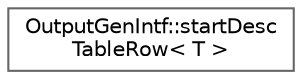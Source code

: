 digraph "Graphical Class Hierarchy"
{
 // INTERACTIVE_SVG=YES
 // LATEX_PDF_SIZE
  bgcolor="transparent";
  edge [fontname=Helvetica,fontsize=10,labelfontname=Helvetica,labelfontsize=10];
  node [fontname=Helvetica,fontsize=10,shape=box,height=0.2,width=0.4];
  rankdir="LR";
  Node0 [label="OutputGenIntf::startDesc\lTableRow\< T \>",height=0.2,width=0.4,color="grey40", fillcolor="white", style="filled",URL="$d1/d56/struct_output_gen_intf_1_1start_desc_table_row.html",tooltip=" "];
}
